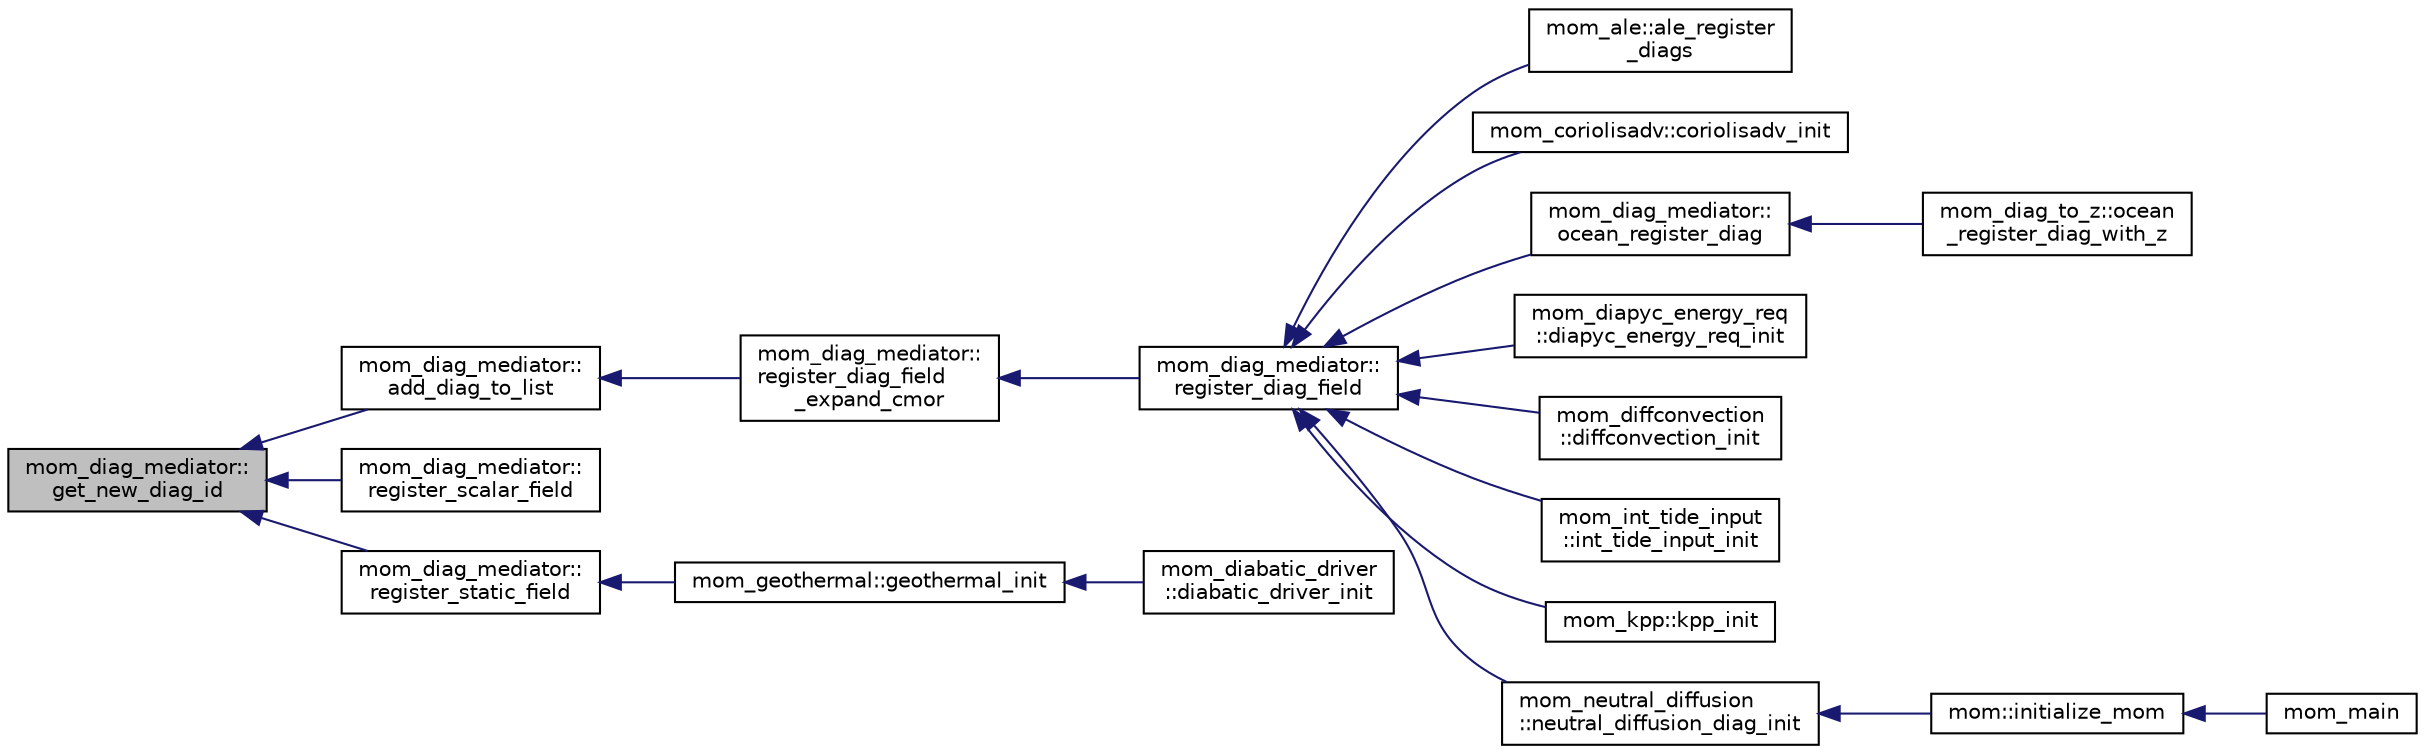 digraph "mom_diag_mediator::get_new_diag_id"
{
 // INTERACTIVE_SVG=YES
  edge [fontname="Helvetica",fontsize="10",labelfontname="Helvetica",labelfontsize="10"];
  node [fontname="Helvetica",fontsize="10",shape=record];
  rankdir="LR";
  Node142 [label="mom_diag_mediator::\lget_new_diag_id",height=0.2,width=0.4,color="black", fillcolor="grey75", style="filled", fontcolor="black"];
  Node142 -> Node143 [dir="back",color="midnightblue",fontsize="10",style="solid",fontname="Helvetica"];
  Node143 [label="mom_diag_mediator::\ladd_diag_to_list",height=0.2,width=0.4,color="black", fillcolor="white", style="filled",URL="$namespacemom__diag__mediator.html#a8415b33a337b1fbc7535688eca85ab37",tooltip="Create a diagnostic type and attached to list. "];
  Node143 -> Node144 [dir="back",color="midnightblue",fontsize="10",style="solid",fontname="Helvetica"];
  Node144 [label="mom_diag_mediator::\lregister_diag_field\l_expand_cmor",height=0.2,width=0.4,color="black", fillcolor="white", style="filled",URL="$namespacemom__diag__mediator.html#ae50b35cba800ac5fd8975929fd2b9f4a",tooltip="Returns True if either the native of CMOr version of the diagnostic were registered. Updates &#39;dm_id&#39; after calling register_diag_field_expand_axes() for both native and CMOR variants of the field. "];
  Node144 -> Node145 [dir="back",color="midnightblue",fontsize="10",style="solid",fontname="Helvetica"];
  Node145 [label="mom_diag_mediator::\lregister_diag_field",height=0.2,width=0.4,color="black", fillcolor="white", style="filled",URL="$namespacemom__diag__mediator.html#aa791f75f899ae9b7cd4756165a9c2a1b",tooltip="Returns the \"diag_mediator\" handle for a group (native, CMOR, z-coord, ...) of diagnostics derived fr..."];
  Node145 -> Node146 [dir="back",color="midnightblue",fontsize="10",style="solid",fontname="Helvetica"];
  Node146 [label="mom_ale::ale_register\l_diags",height=0.2,width=0.4,color="black", fillcolor="white", style="filled",URL="$namespacemom__ale.html#a994efb3c62fc5f63da2617f29cbd6be1",tooltip="Initialize diagnostics for the ALE module. "];
  Node145 -> Node147 [dir="back",color="midnightblue",fontsize="10",style="solid",fontname="Helvetica"];
  Node147 [label="mom_coriolisadv::coriolisadv_init",height=0.2,width=0.4,color="black", fillcolor="white", style="filled",URL="$namespacemom__coriolisadv.html#ad3ce07f23ce7b484a5a9e0c0abe8b1cd",tooltip="Initializes the control structure for coriolisadv_cs. "];
  Node145 -> Node148 [dir="back",color="midnightblue",fontsize="10",style="solid",fontname="Helvetica"];
  Node148 [label="mom_diag_mediator::\locean_register_diag",height=0.2,width=0.4,color="black", fillcolor="white", style="filled",URL="$namespacemom__diag__mediator.html#a21267e25d12fa3e5d2540d2a299d2d2c",tooltip="Registers a diagnostic using the information encapsulated in the vardesc type argument and returns an..."];
  Node148 -> Node149 [dir="back",color="midnightblue",fontsize="10",style="solid",fontname="Helvetica"];
  Node149 [label="mom_diag_to_z::ocean\l_register_diag_with_z",height=0.2,width=0.4,color="black", fillcolor="white", style="filled",URL="$namespacemom__diag__to__z.html#a90526b2f59f94c6af2f525a221029772",tooltip="This subroutine registers a tracer to be output in depth space. "];
  Node145 -> Node150 [dir="back",color="midnightblue",fontsize="10",style="solid",fontname="Helvetica"];
  Node150 [label="mom_diapyc_energy_req\l::diapyc_energy_req_init",height=0.2,width=0.4,color="black", fillcolor="white", style="filled",URL="$namespacemom__diapyc__energy__req.html#aa0ce122f4dc6d9a6ec9e17996484bb76"];
  Node145 -> Node151 [dir="back",color="midnightblue",fontsize="10",style="solid",fontname="Helvetica"];
  Node151 [label="mom_diffconvection\l::diffconvection_init",height=0.2,width=0.4,color="black", fillcolor="white", style="filled",URL="$namespacemom__diffconvection.html#ac36d9d7fd69e4422e7de01242094ff34"];
  Node145 -> Node152 [dir="back",color="midnightblue",fontsize="10",style="solid",fontname="Helvetica"];
  Node152 [label="mom_int_tide_input\l::int_tide_input_init",height=0.2,width=0.4,color="black", fillcolor="white", style="filled",URL="$namespacemom__int__tide__input.html#a29a707637da633ccee155b53557b5f17"];
  Node145 -> Node153 [dir="back",color="midnightblue",fontsize="10",style="solid",fontname="Helvetica"];
  Node153 [label="mom_kpp::kpp_init",height=0.2,width=0.4,color="black", fillcolor="white", style="filled",URL="$namespacemom__kpp.html#a9c834424b6e067e280928db3700ec77e",tooltip="Initialize the CVmix KPP module and set up diagnostics Returns True if KPP is to be used..."];
  Node145 -> Node154 [dir="back",color="midnightblue",fontsize="10",style="solid",fontname="Helvetica"];
  Node154 [label="mom_neutral_diffusion\l::neutral_diffusion_diag_init",height=0.2,width=0.4,color="black", fillcolor="white", style="filled",URL="$namespacemom__neutral__diffusion.html#a87cf821c52ac1111493d4168f0a91d17",tooltip="Diagnostic handles for neutral diffusion tendencies. "];
  Node154 -> Node155 [dir="back",color="midnightblue",fontsize="10",style="solid",fontname="Helvetica"];
  Node155 [label="mom::initialize_mom",height=0.2,width=0.4,color="black", fillcolor="white", style="filled",URL="$namespacemom.html#a0be2869fef30e1e0604facfe1b41555d",tooltip="This subroutine initializes MOM. "];
  Node155 -> Node156 [dir="back",color="midnightblue",fontsize="10",style="solid",fontname="Helvetica"];
  Node156 [label="mom_main",height=0.2,width=0.4,color="black", fillcolor="white", style="filled",URL="$MOM__driver_8F90.html#a08fffeb2d8e8acbf9ed4609be6d258c6"];
  Node142 -> Node157 [dir="back",color="midnightblue",fontsize="10",style="solid",fontname="Helvetica"];
  Node157 [label="mom_diag_mediator::\lregister_scalar_field",height=0.2,width=0.4,color="black", fillcolor="white", style="filled",URL="$namespacemom__diag__mediator.html#afb4254e1cfbbcfc43028f14915173f80"];
  Node142 -> Node158 [dir="back",color="midnightblue",fontsize="10",style="solid",fontname="Helvetica"];
  Node158 [label="mom_diag_mediator::\lregister_static_field",height=0.2,width=0.4,color="black", fillcolor="white", style="filled",URL="$namespacemom__diag__mediator.html#abe591ed2565e9f026c5be055bc2fc0b7",tooltip="Registers a static diagnostic, returning an integer handle. "];
  Node158 -> Node159 [dir="back",color="midnightblue",fontsize="10",style="solid",fontname="Helvetica"];
  Node159 [label="mom_geothermal::geothermal_init",height=0.2,width=0.4,color="black", fillcolor="white", style="filled",URL="$namespacemom__geothermal.html#a0abbb7953860e3357bbd3d35f46fd851"];
  Node159 -> Node160 [dir="back",color="midnightblue",fontsize="10",style="solid",fontname="Helvetica"];
  Node160 [label="mom_diabatic_driver\l::diabatic_driver_init",height=0.2,width=0.4,color="black", fillcolor="white", style="filled",URL="$namespacemom__diabatic__driver.html#afa0b30bd6f0e080bcacbd6dcb15ff990",tooltip="This routine initializes the diabatic driver module. "];
}
